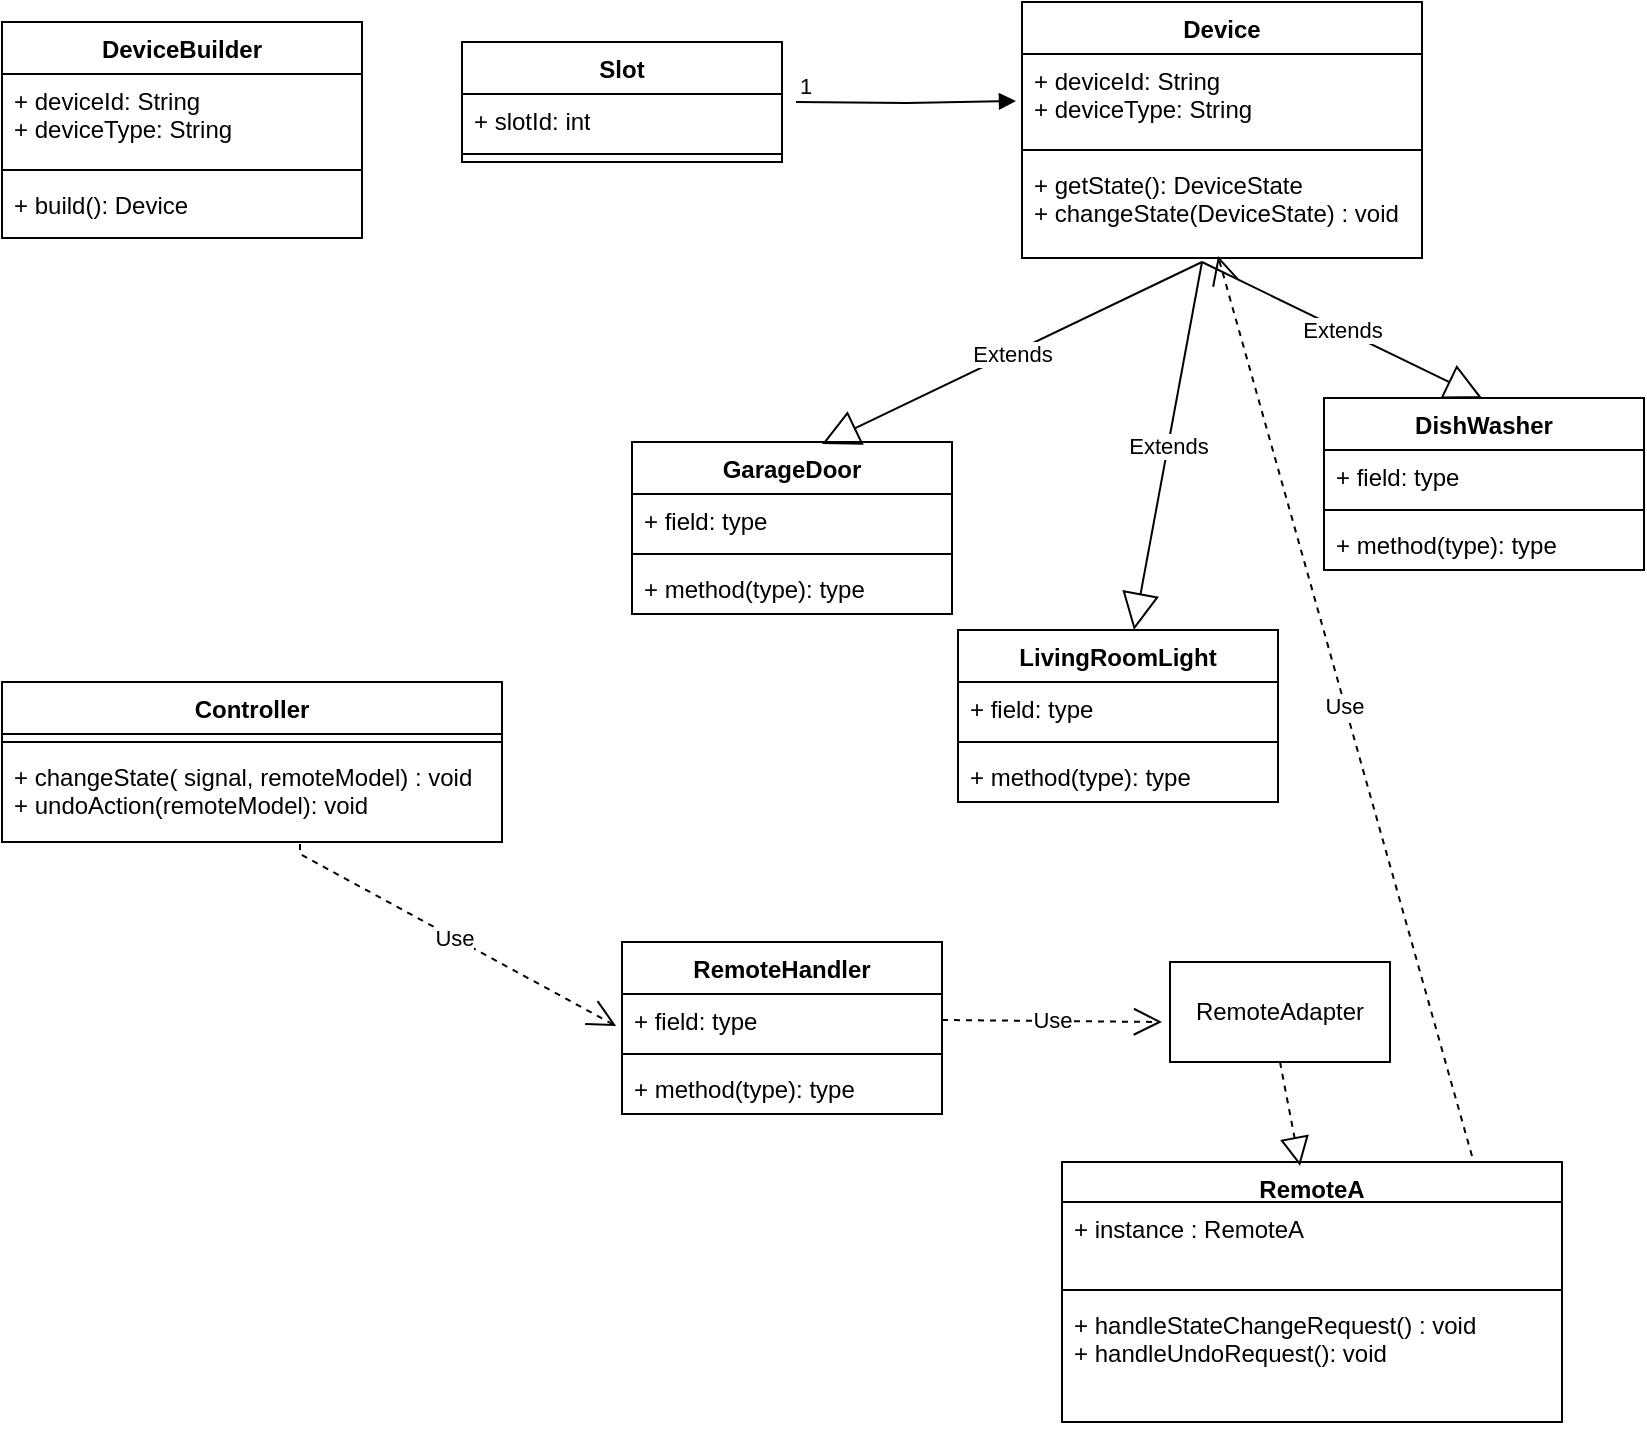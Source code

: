 <mxfile version="21.2.9" type="device">
  <diagram name="Page-1" id="c4acf3e9-155e-7222-9cf6-157b1a14988f">
    <mxGraphModel dx="1434" dy="764" grid="1" gridSize="10" guides="1" tooltips="1" connect="1" arrows="1" fold="1" page="1" pageScale="1" pageWidth="850" pageHeight="1100" background="none" math="0" shadow="0">
      <root>
        <mxCell id="0" />
        <mxCell id="1" parent="0" />
        <mxCell id="cfJV5b36H6YVF7GsrGLy-2" value="Device" style="swimlane;fontStyle=1;align=center;verticalAlign=top;childLayout=stackLayout;horizontal=1;startSize=26;horizontalStack=0;resizeParent=1;resizeParentMax=0;resizeLast=0;collapsible=1;marginBottom=0;whiteSpace=wrap;html=1;" vertex="1" parent="1">
          <mxGeometry x="540" y="10" width="200" height="128" as="geometry" />
        </mxCell>
        <mxCell id="cfJV5b36H6YVF7GsrGLy-3" value="+ deviceId: String&lt;br&gt;+ deviceType: String" style="text;strokeColor=none;fillColor=none;align=left;verticalAlign=top;spacingLeft=4;spacingRight=4;overflow=hidden;rotatable=0;points=[[0,0.5],[1,0.5]];portConstraint=eastwest;whiteSpace=wrap;html=1;" vertex="1" parent="cfJV5b36H6YVF7GsrGLy-2">
          <mxGeometry y="26" width="200" height="44" as="geometry" />
        </mxCell>
        <mxCell id="cfJV5b36H6YVF7GsrGLy-4" value="" style="line;strokeWidth=1;fillColor=none;align=left;verticalAlign=middle;spacingTop=-1;spacingLeft=3;spacingRight=3;rotatable=0;labelPosition=right;points=[];portConstraint=eastwest;strokeColor=inherit;" vertex="1" parent="cfJV5b36H6YVF7GsrGLy-2">
          <mxGeometry y="70" width="200" height="8" as="geometry" />
        </mxCell>
        <mxCell id="cfJV5b36H6YVF7GsrGLy-5" value="+ getState(): DeviceState&lt;br&gt;+ changeState(DeviceState) : void" style="text;strokeColor=none;fillColor=none;align=left;verticalAlign=top;spacingLeft=4;spacingRight=4;overflow=hidden;rotatable=0;points=[[0,0.5],[1,0.5]];portConstraint=eastwest;whiteSpace=wrap;html=1;" vertex="1" parent="cfJV5b36H6YVF7GsrGLy-2">
          <mxGeometry y="78" width="200" height="50" as="geometry" />
        </mxCell>
        <mxCell id="cfJV5b36H6YVF7GsrGLy-6" value="GarageDoor" style="swimlane;fontStyle=1;align=center;verticalAlign=top;childLayout=stackLayout;horizontal=1;startSize=26;horizontalStack=0;resizeParent=1;resizeParentMax=0;resizeLast=0;collapsible=1;marginBottom=0;whiteSpace=wrap;html=1;" vertex="1" parent="1">
          <mxGeometry x="345" y="230" width="160" height="86" as="geometry" />
        </mxCell>
        <mxCell id="cfJV5b36H6YVF7GsrGLy-7" value="+ field: type" style="text;strokeColor=none;fillColor=none;align=left;verticalAlign=top;spacingLeft=4;spacingRight=4;overflow=hidden;rotatable=0;points=[[0,0.5],[1,0.5]];portConstraint=eastwest;whiteSpace=wrap;html=1;" vertex="1" parent="cfJV5b36H6YVF7GsrGLy-6">
          <mxGeometry y="26" width="160" height="26" as="geometry" />
        </mxCell>
        <mxCell id="cfJV5b36H6YVF7GsrGLy-8" value="" style="line;strokeWidth=1;fillColor=none;align=left;verticalAlign=middle;spacingTop=-1;spacingLeft=3;spacingRight=3;rotatable=0;labelPosition=right;points=[];portConstraint=eastwest;strokeColor=inherit;" vertex="1" parent="cfJV5b36H6YVF7GsrGLy-6">
          <mxGeometry y="52" width="160" height="8" as="geometry" />
        </mxCell>
        <mxCell id="cfJV5b36H6YVF7GsrGLy-9" value="+ method(type): type" style="text;strokeColor=none;fillColor=none;align=left;verticalAlign=top;spacingLeft=4;spacingRight=4;overflow=hidden;rotatable=0;points=[[0,0.5],[1,0.5]];portConstraint=eastwest;whiteSpace=wrap;html=1;" vertex="1" parent="cfJV5b36H6YVF7GsrGLy-6">
          <mxGeometry y="60" width="160" height="26" as="geometry" />
        </mxCell>
        <mxCell id="cfJV5b36H6YVF7GsrGLy-10" value="DishWasher" style="swimlane;fontStyle=1;align=center;verticalAlign=top;childLayout=stackLayout;horizontal=1;startSize=26;horizontalStack=0;resizeParent=1;resizeParentMax=0;resizeLast=0;collapsible=1;marginBottom=0;whiteSpace=wrap;html=1;" vertex="1" parent="1">
          <mxGeometry x="691" y="208" width="160" height="86" as="geometry" />
        </mxCell>
        <mxCell id="cfJV5b36H6YVF7GsrGLy-11" value="+ field: type" style="text;strokeColor=none;fillColor=none;align=left;verticalAlign=top;spacingLeft=4;spacingRight=4;overflow=hidden;rotatable=0;points=[[0,0.5],[1,0.5]];portConstraint=eastwest;whiteSpace=wrap;html=1;" vertex="1" parent="cfJV5b36H6YVF7GsrGLy-10">
          <mxGeometry y="26" width="160" height="26" as="geometry" />
        </mxCell>
        <mxCell id="cfJV5b36H6YVF7GsrGLy-12" value="" style="line;strokeWidth=1;fillColor=none;align=left;verticalAlign=middle;spacingTop=-1;spacingLeft=3;spacingRight=3;rotatable=0;labelPosition=right;points=[];portConstraint=eastwest;strokeColor=inherit;" vertex="1" parent="cfJV5b36H6YVF7GsrGLy-10">
          <mxGeometry y="52" width="160" height="8" as="geometry" />
        </mxCell>
        <mxCell id="cfJV5b36H6YVF7GsrGLy-13" value="+ method(type): type" style="text;strokeColor=none;fillColor=none;align=left;verticalAlign=top;spacingLeft=4;spacingRight=4;overflow=hidden;rotatable=0;points=[[0,0.5],[1,0.5]];portConstraint=eastwest;whiteSpace=wrap;html=1;" vertex="1" parent="cfJV5b36H6YVF7GsrGLy-10">
          <mxGeometry y="60" width="160" height="26" as="geometry" />
        </mxCell>
        <mxCell id="cfJV5b36H6YVF7GsrGLy-14" value="LivingRoomLight" style="swimlane;fontStyle=1;align=center;verticalAlign=top;childLayout=stackLayout;horizontal=1;startSize=26;horizontalStack=0;resizeParent=1;resizeParentMax=0;resizeLast=0;collapsible=1;marginBottom=0;whiteSpace=wrap;html=1;" vertex="1" parent="1">
          <mxGeometry x="508" y="324" width="160" height="86" as="geometry" />
        </mxCell>
        <mxCell id="cfJV5b36H6YVF7GsrGLy-15" value="+ field: type" style="text;strokeColor=none;fillColor=none;align=left;verticalAlign=top;spacingLeft=4;spacingRight=4;overflow=hidden;rotatable=0;points=[[0,0.5],[1,0.5]];portConstraint=eastwest;whiteSpace=wrap;html=1;" vertex="1" parent="cfJV5b36H6YVF7GsrGLy-14">
          <mxGeometry y="26" width="160" height="26" as="geometry" />
        </mxCell>
        <mxCell id="cfJV5b36H6YVF7GsrGLy-16" value="" style="line;strokeWidth=1;fillColor=none;align=left;verticalAlign=middle;spacingTop=-1;spacingLeft=3;spacingRight=3;rotatable=0;labelPosition=right;points=[];portConstraint=eastwest;strokeColor=inherit;" vertex="1" parent="cfJV5b36H6YVF7GsrGLy-14">
          <mxGeometry y="52" width="160" height="8" as="geometry" />
        </mxCell>
        <mxCell id="cfJV5b36H6YVF7GsrGLy-17" value="+ method(type): type" style="text;strokeColor=none;fillColor=none;align=left;verticalAlign=top;spacingLeft=4;spacingRight=4;overflow=hidden;rotatable=0;points=[[0,0.5],[1,0.5]];portConstraint=eastwest;whiteSpace=wrap;html=1;" vertex="1" parent="cfJV5b36H6YVF7GsrGLy-14">
          <mxGeometry y="60" width="160" height="26" as="geometry" />
        </mxCell>
        <mxCell id="cfJV5b36H6YVF7GsrGLy-33" value="DeviceBuilder" style="swimlane;fontStyle=1;align=center;verticalAlign=top;childLayout=stackLayout;horizontal=1;startSize=26;horizontalStack=0;resizeParent=1;resizeParentMax=0;resizeLast=0;collapsible=1;marginBottom=0;whiteSpace=wrap;html=1;" vertex="1" parent="1">
          <mxGeometry x="30" y="20" width="180" height="108" as="geometry" />
        </mxCell>
        <mxCell id="cfJV5b36H6YVF7GsrGLy-34" value="+ deviceId: String&lt;br style=&quot;border-color: var(--border-color);&quot;&gt;+ deviceType: String" style="text;strokeColor=none;fillColor=none;align=left;verticalAlign=top;spacingLeft=4;spacingRight=4;overflow=hidden;rotatable=0;points=[[0,0.5],[1,0.5]];portConstraint=eastwest;whiteSpace=wrap;html=1;" vertex="1" parent="cfJV5b36H6YVF7GsrGLy-33">
          <mxGeometry y="26" width="180" height="44" as="geometry" />
        </mxCell>
        <mxCell id="cfJV5b36H6YVF7GsrGLy-35" value="" style="line;strokeWidth=1;fillColor=none;align=left;verticalAlign=middle;spacingTop=-1;spacingLeft=3;spacingRight=3;rotatable=0;labelPosition=right;points=[];portConstraint=eastwest;strokeColor=inherit;" vertex="1" parent="cfJV5b36H6YVF7GsrGLy-33">
          <mxGeometry y="70" width="180" height="8" as="geometry" />
        </mxCell>
        <mxCell id="cfJV5b36H6YVF7GsrGLy-36" value="+ build(): Device" style="text;strokeColor=none;fillColor=none;align=left;verticalAlign=top;spacingLeft=4;spacingRight=4;overflow=hidden;rotatable=0;points=[[0,0.5],[1,0.5]];portConstraint=eastwest;whiteSpace=wrap;html=1;" vertex="1" parent="cfJV5b36H6YVF7GsrGLy-33">
          <mxGeometry y="78" width="180" height="30" as="geometry" />
        </mxCell>
        <mxCell id="cfJV5b36H6YVF7GsrGLy-38" value="Extends" style="endArrow=block;endSize=16;endFill=0;html=1;rounded=0;exitX=0.45;exitY=1.04;exitDx=0;exitDy=0;exitPerimeter=0;entryX=0.594;entryY=0.012;entryDx=0;entryDy=0;entryPerimeter=0;" edge="1" parent="1" source="cfJV5b36H6YVF7GsrGLy-5" target="cfJV5b36H6YVF7GsrGLy-6">
          <mxGeometry width="160" relative="1" as="geometry">
            <mxPoint x="560" y="180" as="sourcePoint" />
            <mxPoint x="720" y="180" as="targetPoint" />
          </mxGeometry>
        </mxCell>
        <mxCell id="cfJV5b36H6YVF7GsrGLy-39" value="Extends" style="endArrow=block;endSize=16;endFill=0;html=1;rounded=0;" edge="1" parent="1" target="cfJV5b36H6YVF7GsrGLy-14">
          <mxGeometry width="160" relative="1" as="geometry">
            <mxPoint x="630" y="140" as="sourcePoint" />
            <mxPoint x="450" y="241" as="targetPoint" />
          </mxGeometry>
        </mxCell>
        <mxCell id="cfJV5b36H6YVF7GsrGLy-40" value="Extends" style="endArrow=block;endSize=16;endFill=0;html=1;rounded=0;entryX=0.594;entryY=0.012;entryDx=0;entryDy=0;entryPerimeter=0;" edge="1" parent="1">
          <mxGeometry width="160" relative="1" as="geometry">
            <mxPoint x="630" y="140" as="sourcePoint" />
            <mxPoint x="770" y="208" as="targetPoint" />
          </mxGeometry>
        </mxCell>
        <mxCell id="cfJV5b36H6YVF7GsrGLy-45" value="Slot" style="swimlane;fontStyle=1;align=center;verticalAlign=top;childLayout=stackLayout;horizontal=1;startSize=26;horizontalStack=0;resizeParent=1;resizeParentMax=0;resizeLast=0;collapsible=1;marginBottom=0;whiteSpace=wrap;html=1;" vertex="1" parent="1">
          <mxGeometry x="260" y="30" width="160" height="60" as="geometry" />
        </mxCell>
        <mxCell id="cfJV5b36H6YVF7GsrGLy-46" value="+ slotId: int" style="text;strokeColor=none;fillColor=none;align=left;verticalAlign=top;spacingLeft=4;spacingRight=4;overflow=hidden;rotatable=0;points=[[0,0.5],[1,0.5]];portConstraint=eastwest;whiteSpace=wrap;html=1;" vertex="1" parent="cfJV5b36H6YVF7GsrGLy-45">
          <mxGeometry y="26" width="160" height="26" as="geometry" />
        </mxCell>
        <mxCell id="cfJV5b36H6YVF7GsrGLy-47" value="" style="line;strokeWidth=1;fillColor=none;align=left;verticalAlign=middle;spacingTop=-1;spacingLeft=3;spacingRight=3;rotatable=0;labelPosition=right;points=[];portConstraint=eastwest;strokeColor=inherit;" vertex="1" parent="cfJV5b36H6YVF7GsrGLy-45">
          <mxGeometry y="52" width="160" height="8" as="geometry" />
        </mxCell>
        <mxCell id="cfJV5b36H6YVF7GsrGLy-52" value="" style="endArrow=block;endFill=1;html=1;edgeStyle=orthogonalEdgeStyle;align=left;verticalAlign=top;rounded=0;" edge="1" parent="1">
          <mxGeometry x="-1" relative="1" as="geometry">
            <mxPoint x="427" y="60" as="sourcePoint" />
            <mxPoint x="537" y="59.5" as="targetPoint" />
          </mxGeometry>
        </mxCell>
        <mxCell id="cfJV5b36H6YVF7GsrGLy-53" value="1" style="edgeLabel;resizable=0;html=1;align=left;verticalAlign=bottom;" connectable="0" vertex="1" parent="cfJV5b36H6YVF7GsrGLy-52">
          <mxGeometry x="-1" relative="1" as="geometry" />
        </mxCell>
        <mxCell id="cfJV5b36H6YVF7GsrGLy-54" value="RemoteAdapter" style="html=1;whiteSpace=wrap;" vertex="1" parent="1">
          <mxGeometry x="614" y="490" width="110" height="50" as="geometry" />
        </mxCell>
        <mxCell id="cfJV5b36H6YVF7GsrGLy-55" value="RemoteA" style="swimlane;fontStyle=1;align=center;verticalAlign=top;childLayout=stackLayout;horizontal=1;startSize=20;horizontalStack=0;resizeParent=1;resizeParentMax=0;resizeLast=0;collapsible=1;marginBottom=0;whiteSpace=wrap;html=1;" vertex="1" parent="1">
          <mxGeometry x="560" y="590" width="250" height="130" as="geometry" />
        </mxCell>
        <mxCell id="cfJV5b36H6YVF7GsrGLy-56" value="+ instance : RemoteA" style="text;strokeColor=none;fillColor=none;align=left;verticalAlign=top;spacingLeft=4;spacingRight=4;overflow=hidden;rotatable=0;points=[[0,0.5],[1,0.5]];portConstraint=eastwest;whiteSpace=wrap;html=1;" vertex="1" parent="cfJV5b36H6YVF7GsrGLy-55">
          <mxGeometry y="20" width="250" height="40" as="geometry" />
        </mxCell>
        <mxCell id="cfJV5b36H6YVF7GsrGLy-57" value="" style="line;strokeWidth=1;fillColor=none;align=left;verticalAlign=middle;spacingTop=-1;spacingLeft=3;spacingRight=3;rotatable=0;labelPosition=right;points=[];portConstraint=eastwest;strokeColor=inherit;" vertex="1" parent="cfJV5b36H6YVF7GsrGLy-55">
          <mxGeometry y="60" width="250" height="8" as="geometry" />
        </mxCell>
        <mxCell id="cfJV5b36H6YVF7GsrGLy-58" value="+ handleStateChangeRequest() : void&lt;br style=&quot;border-color: var(--border-color);&quot;&gt;+ handleUndoRequest(): void" style="text;strokeColor=none;fillColor=none;align=left;verticalAlign=top;spacingLeft=4;spacingRight=4;overflow=hidden;rotatable=0;points=[[0,0.5],[1,0.5]];portConstraint=eastwest;whiteSpace=wrap;html=1;" vertex="1" parent="cfJV5b36H6YVF7GsrGLy-55">
          <mxGeometry y="68" width="250" height="62" as="geometry" />
        </mxCell>
        <mxCell id="cfJV5b36H6YVF7GsrGLy-59" value="" style="endArrow=block;dashed=1;endFill=0;endSize=12;html=1;rounded=0;entryX=0.476;entryY=0.015;entryDx=0;entryDy=0;entryPerimeter=0;exitX=0.5;exitY=1;exitDx=0;exitDy=0;" edge="1" parent="1" source="cfJV5b36H6YVF7GsrGLy-54" target="cfJV5b36H6YVF7GsrGLy-55">
          <mxGeometry width="160" relative="1" as="geometry">
            <mxPoint x="580" y="539" as="sourcePoint" />
            <mxPoint x="740" y="540" as="targetPoint" />
          </mxGeometry>
        </mxCell>
        <mxCell id="cfJV5b36H6YVF7GsrGLy-60" value="RemoteHandler" style="swimlane;fontStyle=1;align=center;verticalAlign=top;childLayout=stackLayout;horizontal=1;startSize=26;horizontalStack=0;resizeParent=1;resizeParentMax=0;resizeLast=0;collapsible=1;marginBottom=0;whiteSpace=wrap;html=1;" vertex="1" parent="1">
          <mxGeometry x="340" y="480" width="160" height="86" as="geometry" />
        </mxCell>
        <mxCell id="cfJV5b36H6YVF7GsrGLy-61" value="+ field: type" style="text;strokeColor=none;fillColor=none;align=left;verticalAlign=top;spacingLeft=4;spacingRight=4;overflow=hidden;rotatable=0;points=[[0,0.5],[1,0.5]];portConstraint=eastwest;whiteSpace=wrap;html=1;" vertex="1" parent="cfJV5b36H6YVF7GsrGLy-60">
          <mxGeometry y="26" width="160" height="26" as="geometry" />
        </mxCell>
        <mxCell id="cfJV5b36H6YVF7GsrGLy-62" value="" style="line;strokeWidth=1;fillColor=none;align=left;verticalAlign=middle;spacingTop=-1;spacingLeft=3;spacingRight=3;rotatable=0;labelPosition=right;points=[];portConstraint=eastwest;strokeColor=inherit;" vertex="1" parent="cfJV5b36H6YVF7GsrGLy-60">
          <mxGeometry y="52" width="160" height="8" as="geometry" />
        </mxCell>
        <mxCell id="cfJV5b36H6YVF7GsrGLy-63" value="+ method(type): type" style="text;strokeColor=none;fillColor=none;align=left;verticalAlign=top;spacingLeft=4;spacingRight=4;overflow=hidden;rotatable=0;points=[[0,0.5],[1,0.5]];portConstraint=eastwest;whiteSpace=wrap;html=1;" vertex="1" parent="cfJV5b36H6YVF7GsrGLy-60">
          <mxGeometry y="60" width="160" height="26" as="geometry" />
        </mxCell>
        <mxCell id="cfJV5b36H6YVF7GsrGLy-64" value="Use" style="endArrow=open;endSize=12;dashed=1;html=1;rounded=0;exitX=1;exitY=0.5;exitDx=0;exitDy=0;" edge="1" parent="1" source="cfJV5b36H6YVF7GsrGLy-61">
          <mxGeometry width="160" relative="1" as="geometry">
            <mxPoint x="510" y="515" as="sourcePoint" />
            <mxPoint x="610" y="520" as="targetPoint" />
          </mxGeometry>
        </mxCell>
        <mxCell id="cfJV5b36H6YVF7GsrGLy-66" value="Controller" style="swimlane;fontStyle=1;align=center;verticalAlign=top;childLayout=stackLayout;horizontal=1;startSize=26;horizontalStack=0;resizeParent=1;resizeParentMax=0;resizeLast=0;collapsible=1;marginBottom=0;whiteSpace=wrap;html=1;" vertex="1" parent="1">
          <mxGeometry x="30" y="350" width="250" height="80" as="geometry" />
        </mxCell>
        <mxCell id="cfJV5b36H6YVF7GsrGLy-68" value="" style="line;strokeWidth=1;fillColor=none;align=left;verticalAlign=middle;spacingTop=-1;spacingLeft=3;spacingRight=3;rotatable=0;labelPosition=right;points=[];portConstraint=eastwest;strokeColor=inherit;" vertex="1" parent="cfJV5b36H6YVF7GsrGLy-66">
          <mxGeometry y="26" width="250" height="8" as="geometry" />
        </mxCell>
        <mxCell id="cfJV5b36H6YVF7GsrGLy-69" value="+ changeState( signal, remoteModel) : void&lt;br&gt;+ undoAction(remoteModel): void" style="text;strokeColor=none;fillColor=none;align=left;verticalAlign=top;spacingLeft=4;spacingRight=4;overflow=hidden;rotatable=0;points=[[0,0.5],[1,0.5]];portConstraint=eastwest;whiteSpace=wrap;html=1;" vertex="1" parent="cfJV5b36H6YVF7GsrGLy-66">
          <mxGeometry y="34" width="250" height="46" as="geometry" />
        </mxCell>
        <mxCell id="cfJV5b36H6YVF7GsrGLy-70" value="Use" style="endArrow=open;endSize=12;dashed=1;html=1;rounded=0;exitX=0.6;exitY=1.109;exitDx=0;exitDy=0;exitPerimeter=0;entryX=-0.012;entryY=0.769;entryDx=0;entryDy=0;entryPerimeter=0;" edge="1" parent="1">
          <mxGeometry width="160" relative="1" as="geometry">
            <mxPoint x="179" y="431.014" as="sourcePoint" />
            <mxPoint x="337.08" y="521.994" as="targetPoint" />
            <Array as="points">
              <mxPoint x="179" y="436" />
            </Array>
          </mxGeometry>
        </mxCell>
        <mxCell id="cfJV5b36H6YVF7GsrGLy-71" value="Use" style="endArrow=open;endSize=12;dashed=1;html=1;rounded=0;entryX=0.49;entryY=0.98;entryDx=0;entryDy=0;entryPerimeter=0;exitX=0.82;exitY=-0.023;exitDx=0;exitDy=0;exitPerimeter=0;" edge="1" parent="1" source="cfJV5b36H6YVF7GsrGLy-55" target="cfJV5b36H6YVF7GsrGLy-5">
          <mxGeometry width="160" relative="1" as="geometry">
            <mxPoint x="760" y="580" as="sourcePoint" />
            <mxPoint x="500" y="400" as="targetPoint" />
          </mxGeometry>
        </mxCell>
      </root>
    </mxGraphModel>
  </diagram>
</mxfile>
